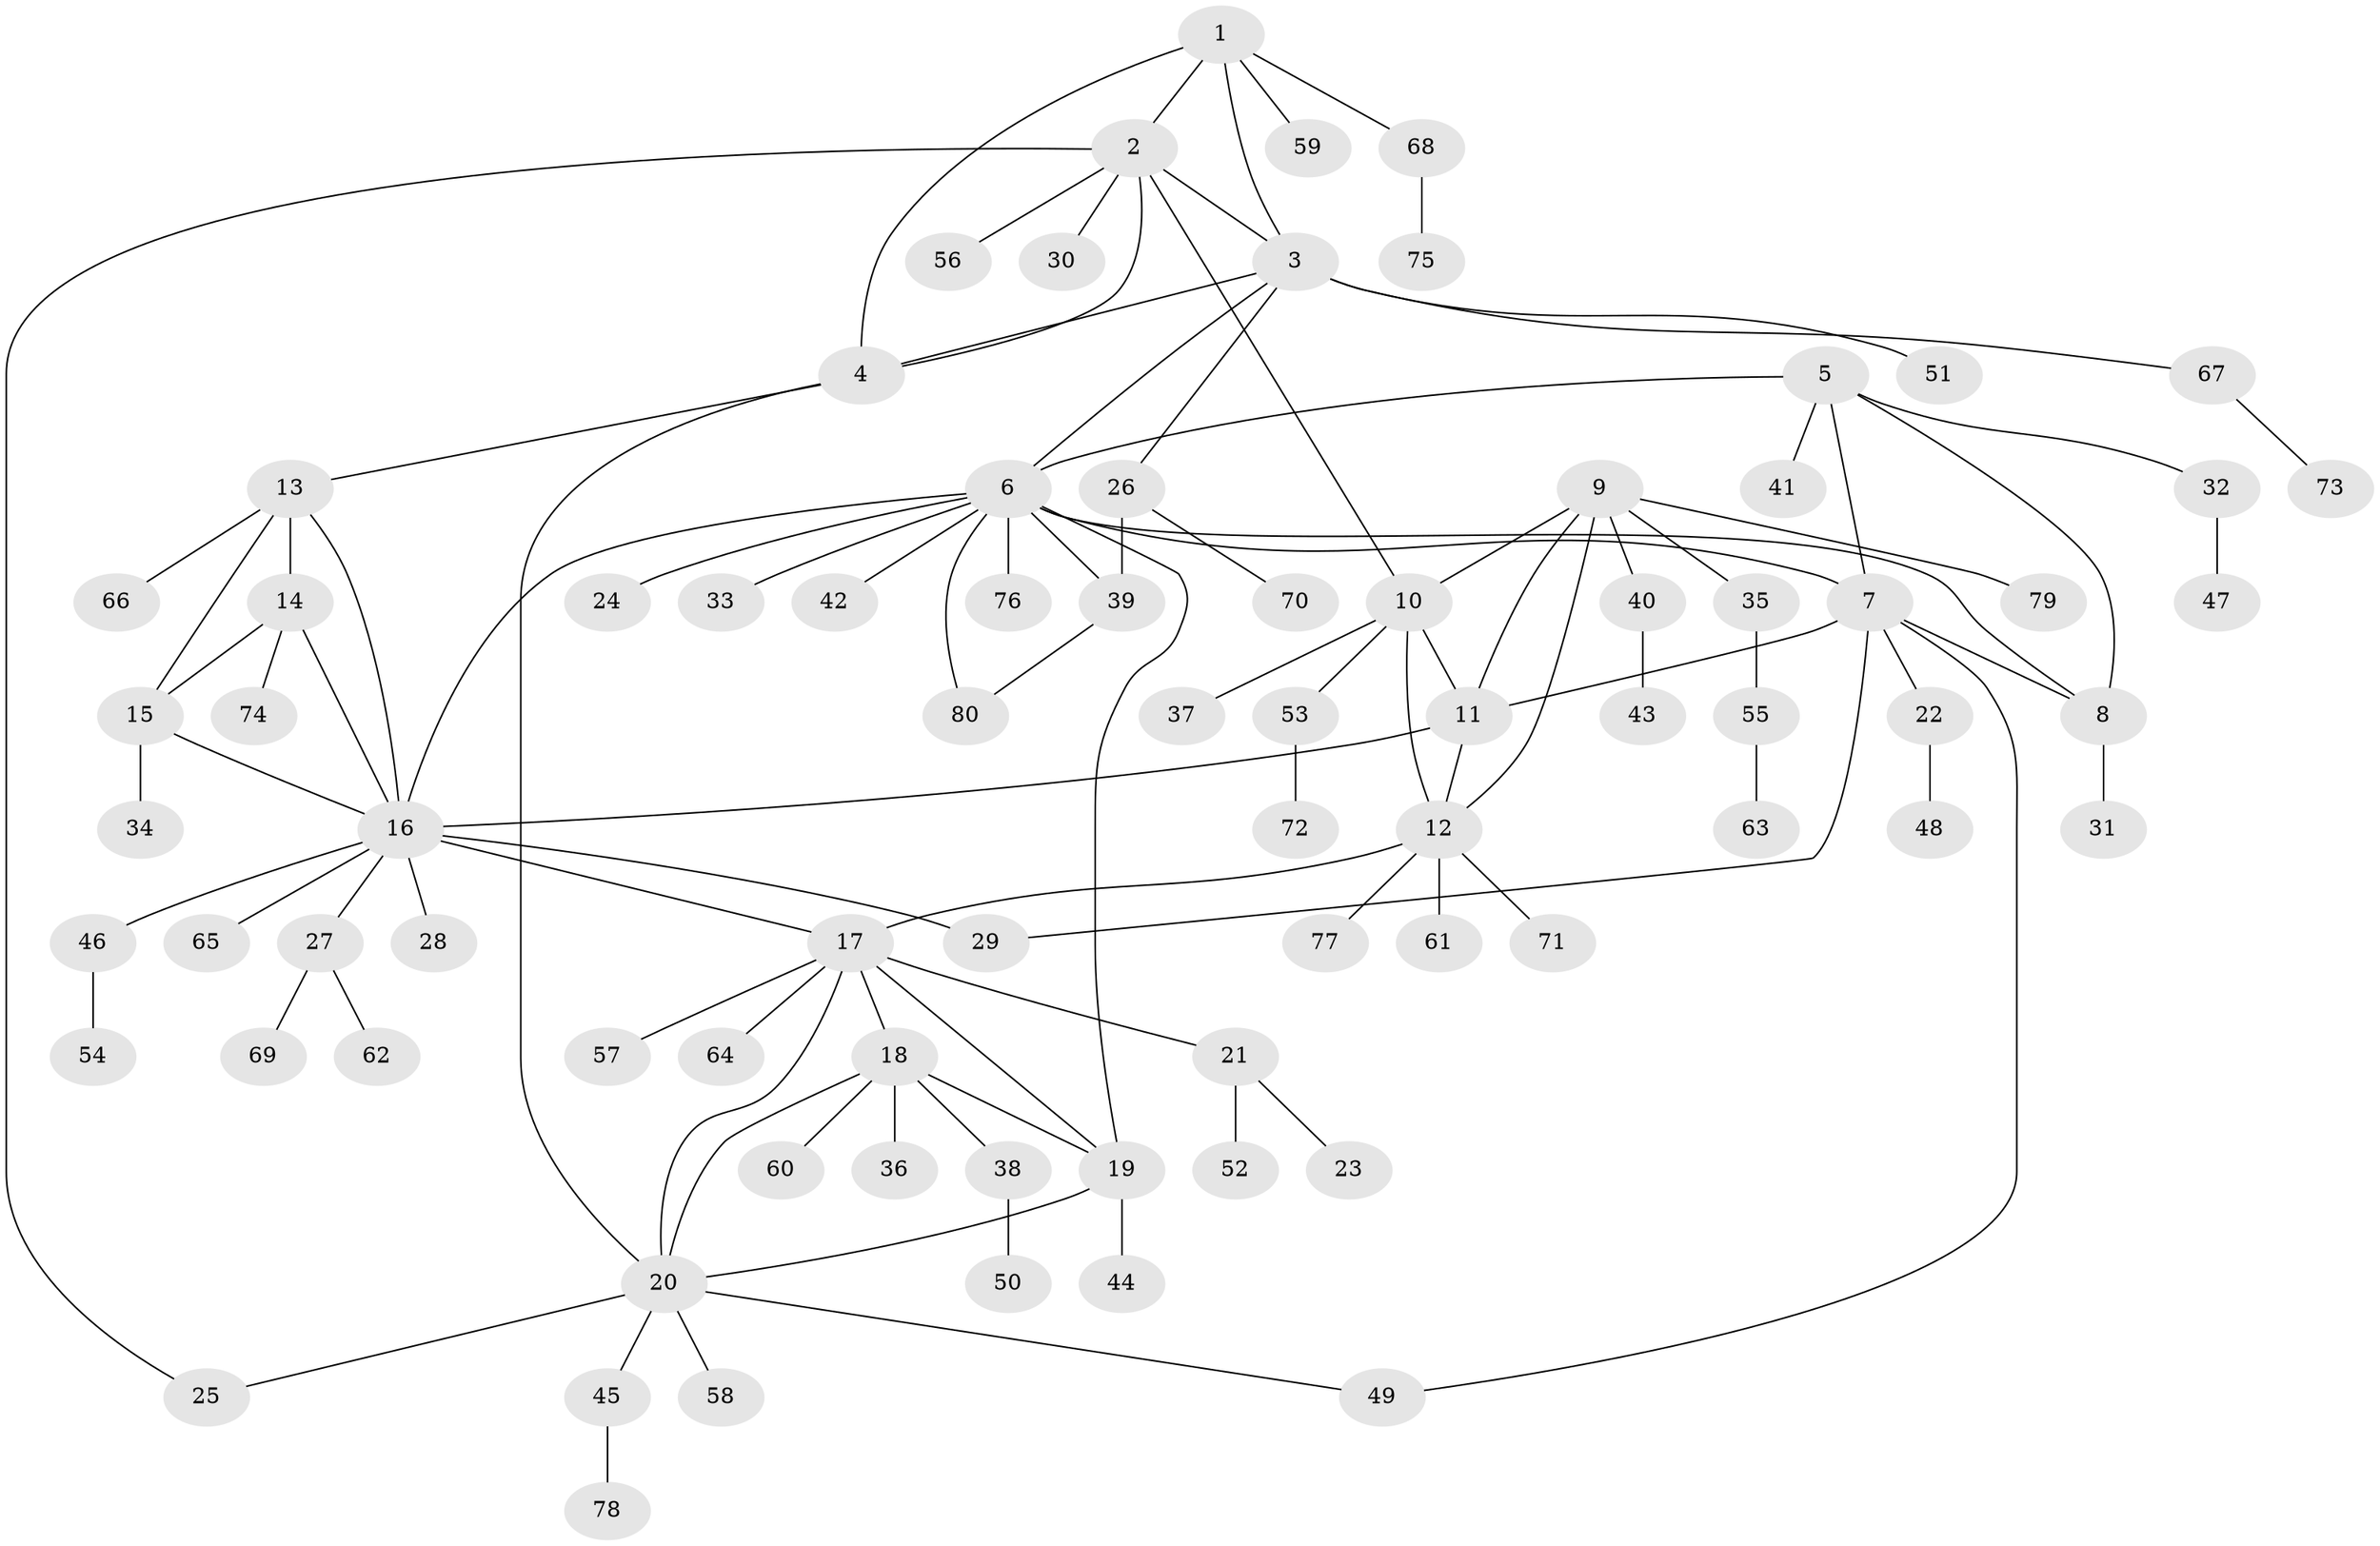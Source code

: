 // Generated by graph-tools (version 1.1) at 2025/55/03/09/25 04:55:48]
// undirected, 80 vertices, 105 edges
graph export_dot {
graph [start="1"]
  node [color=gray90,style=filled];
  1;
  2;
  3;
  4;
  5;
  6;
  7;
  8;
  9;
  10;
  11;
  12;
  13;
  14;
  15;
  16;
  17;
  18;
  19;
  20;
  21;
  22;
  23;
  24;
  25;
  26;
  27;
  28;
  29;
  30;
  31;
  32;
  33;
  34;
  35;
  36;
  37;
  38;
  39;
  40;
  41;
  42;
  43;
  44;
  45;
  46;
  47;
  48;
  49;
  50;
  51;
  52;
  53;
  54;
  55;
  56;
  57;
  58;
  59;
  60;
  61;
  62;
  63;
  64;
  65;
  66;
  67;
  68;
  69;
  70;
  71;
  72;
  73;
  74;
  75;
  76;
  77;
  78;
  79;
  80;
  1 -- 2;
  1 -- 3;
  1 -- 4;
  1 -- 59;
  1 -- 68;
  2 -- 3;
  2 -- 4;
  2 -- 10;
  2 -- 25;
  2 -- 30;
  2 -- 56;
  3 -- 4;
  3 -- 6;
  3 -- 26;
  3 -- 51;
  3 -- 67;
  4 -- 13;
  4 -- 20;
  5 -- 6;
  5 -- 7;
  5 -- 8;
  5 -- 32;
  5 -- 41;
  6 -- 7;
  6 -- 8;
  6 -- 16;
  6 -- 19;
  6 -- 24;
  6 -- 33;
  6 -- 39;
  6 -- 42;
  6 -- 76;
  6 -- 80;
  7 -- 8;
  7 -- 11;
  7 -- 22;
  7 -- 29;
  7 -- 49;
  8 -- 31;
  9 -- 10;
  9 -- 11;
  9 -- 12;
  9 -- 35;
  9 -- 40;
  9 -- 79;
  10 -- 11;
  10 -- 12;
  10 -- 37;
  10 -- 53;
  11 -- 12;
  11 -- 16;
  12 -- 17;
  12 -- 61;
  12 -- 71;
  12 -- 77;
  13 -- 14;
  13 -- 15;
  13 -- 16;
  13 -- 66;
  14 -- 15;
  14 -- 16;
  14 -- 74;
  15 -- 16;
  15 -- 34;
  16 -- 17;
  16 -- 27;
  16 -- 28;
  16 -- 29;
  16 -- 46;
  16 -- 65;
  17 -- 18;
  17 -- 19;
  17 -- 20;
  17 -- 21;
  17 -- 57;
  17 -- 64;
  18 -- 19;
  18 -- 20;
  18 -- 36;
  18 -- 38;
  18 -- 60;
  19 -- 20;
  19 -- 44;
  20 -- 25;
  20 -- 45;
  20 -- 49;
  20 -- 58;
  21 -- 23;
  21 -- 52;
  22 -- 48;
  26 -- 39;
  26 -- 70;
  27 -- 62;
  27 -- 69;
  32 -- 47;
  35 -- 55;
  38 -- 50;
  39 -- 80;
  40 -- 43;
  45 -- 78;
  46 -- 54;
  53 -- 72;
  55 -- 63;
  67 -- 73;
  68 -- 75;
}
